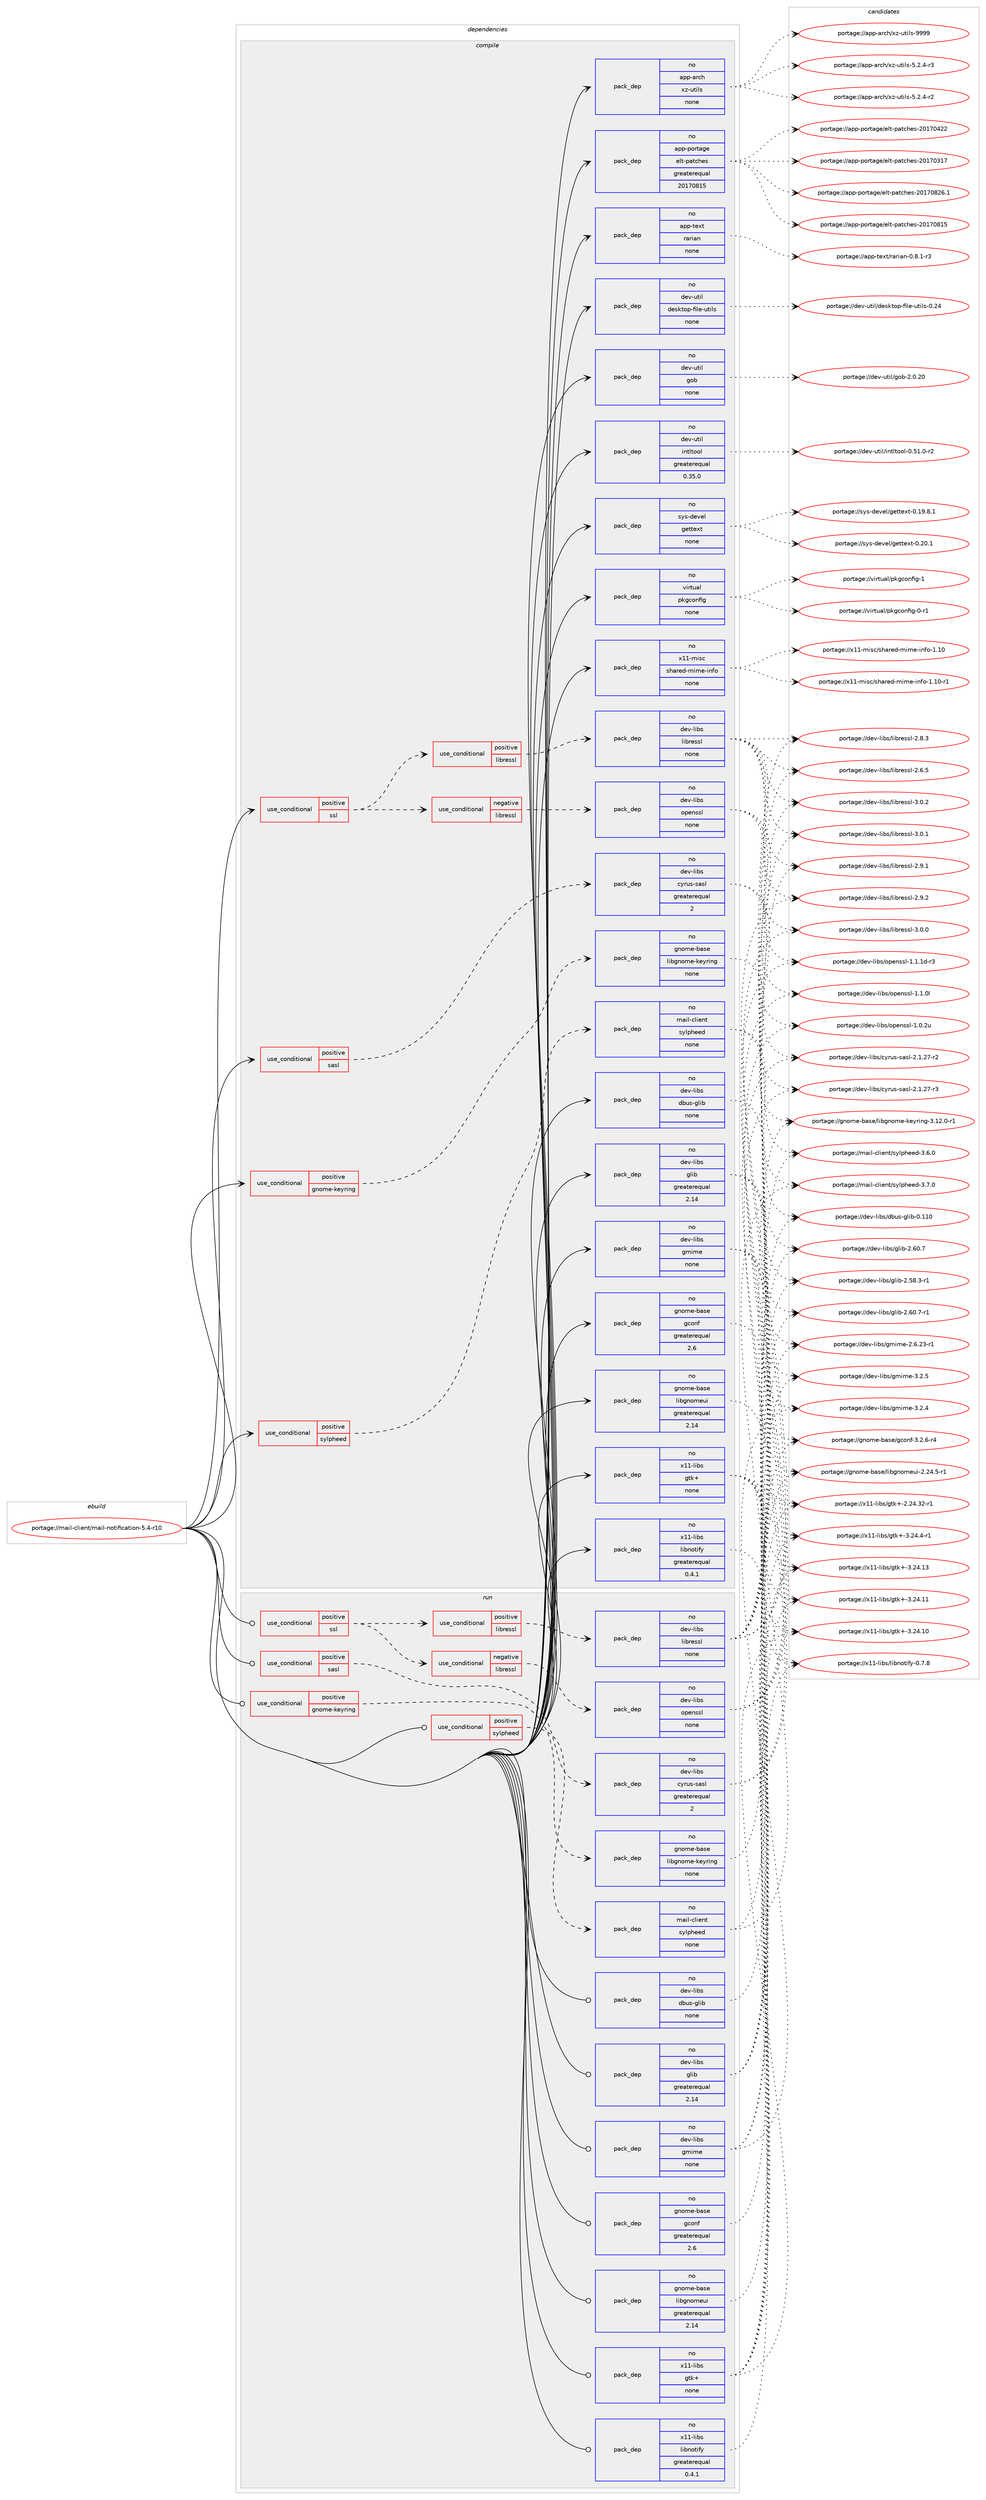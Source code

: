 digraph prolog {

# *************
# Graph options
# *************

newrank=true;
concentrate=true;
compound=true;
graph [rankdir=LR,fontname=Helvetica,fontsize=10,ranksep=1.5];#, ranksep=2.5, nodesep=0.2];
edge  [arrowhead=vee];
node  [fontname=Helvetica,fontsize=10];

# **********
# The ebuild
# **********

subgraph cluster_leftcol {
color=gray;
rank=same;
label=<<i>ebuild</i>>;
id [label="portage://mail-client/mail-notification-5.4-r10", color=red, width=4, href="../mail-client/mail-notification-5.4-r10.svg"];
}

# ****************
# The dependencies
# ****************

subgraph cluster_midcol {
color=gray;
label=<<i>dependencies</i>>;
subgraph cluster_compile {
fillcolor="#eeeeee";
style=filled;
label=<<i>compile</i>>;
subgraph cond54347 {
dependency236514 [label=<<TABLE BORDER="0" CELLBORDER="1" CELLSPACING="0" CELLPADDING="4"><TR><TD ROWSPAN="3" CELLPADDING="10">use_conditional</TD></TR><TR><TD>positive</TD></TR><TR><TD>gnome-keyring</TD></TR></TABLE>>, shape=none, color=red];
subgraph pack178488 {
dependency236515 [label=<<TABLE BORDER="0" CELLBORDER="1" CELLSPACING="0" CELLPADDING="4" WIDTH="220"><TR><TD ROWSPAN="6" CELLPADDING="30">pack_dep</TD></TR><TR><TD WIDTH="110">no</TD></TR><TR><TD>gnome-base</TD></TR><TR><TD>libgnome-keyring</TD></TR><TR><TD>none</TD></TR><TR><TD></TD></TR></TABLE>>, shape=none, color=blue];
}
dependency236514:e -> dependency236515:w [weight=20,style="dashed",arrowhead="vee"];
}
id:e -> dependency236514:w [weight=20,style="solid",arrowhead="vee"];
subgraph cond54348 {
dependency236516 [label=<<TABLE BORDER="0" CELLBORDER="1" CELLSPACING="0" CELLPADDING="4"><TR><TD ROWSPAN="3" CELLPADDING="10">use_conditional</TD></TR><TR><TD>positive</TD></TR><TR><TD>sasl</TD></TR></TABLE>>, shape=none, color=red];
subgraph pack178489 {
dependency236517 [label=<<TABLE BORDER="0" CELLBORDER="1" CELLSPACING="0" CELLPADDING="4" WIDTH="220"><TR><TD ROWSPAN="6" CELLPADDING="30">pack_dep</TD></TR><TR><TD WIDTH="110">no</TD></TR><TR><TD>dev-libs</TD></TR><TR><TD>cyrus-sasl</TD></TR><TR><TD>greaterequal</TD></TR><TR><TD>2</TD></TR></TABLE>>, shape=none, color=blue];
}
dependency236516:e -> dependency236517:w [weight=20,style="dashed",arrowhead="vee"];
}
id:e -> dependency236516:w [weight=20,style="solid",arrowhead="vee"];
subgraph cond54349 {
dependency236518 [label=<<TABLE BORDER="0" CELLBORDER="1" CELLSPACING="0" CELLPADDING="4"><TR><TD ROWSPAN="3" CELLPADDING="10">use_conditional</TD></TR><TR><TD>positive</TD></TR><TR><TD>ssl</TD></TR></TABLE>>, shape=none, color=red];
subgraph cond54350 {
dependency236519 [label=<<TABLE BORDER="0" CELLBORDER="1" CELLSPACING="0" CELLPADDING="4"><TR><TD ROWSPAN="3" CELLPADDING="10">use_conditional</TD></TR><TR><TD>negative</TD></TR><TR><TD>libressl</TD></TR></TABLE>>, shape=none, color=red];
subgraph pack178490 {
dependency236520 [label=<<TABLE BORDER="0" CELLBORDER="1" CELLSPACING="0" CELLPADDING="4" WIDTH="220"><TR><TD ROWSPAN="6" CELLPADDING="30">pack_dep</TD></TR><TR><TD WIDTH="110">no</TD></TR><TR><TD>dev-libs</TD></TR><TR><TD>openssl</TD></TR><TR><TD>none</TD></TR><TR><TD></TD></TR></TABLE>>, shape=none, color=blue];
}
dependency236519:e -> dependency236520:w [weight=20,style="dashed",arrowhead="vee"];
}
dependency236518:e -> dependency236519:w [weight=20,style="dashed",arrowhead="vee"];
subgraph cond54351 {
dependency236521 [label=<<TABLE BORDER="0" CELLBORDER="1" CELLSPACING="0" CELLPADDING="4"><TR><TD ROWSPAN="3" CELLPADDING="10">use_conditional</TD></TR><TR><TD>positive</TD></TR><TR><TD>libressl</TD></TR></TABLE>>, shape=none, color=red];
subgraph pack178491 {
dependency236522 [label=<<TABLE BORDER="0" CELLBORDER="1" CELLSPACING="0" CELLPADDING="4" WIDTH="220"><TR><TD ROWSPAN="6" CELLPADDING="30">pack_dep</TD></TR><TR><TD WIDTH="110">no</TD></TR><TR><TD>dev-libs</TD></TR><TR><TD>libressl</TD></TR><TR><TD>none</TD></TR><TR><TD></TD></TR></TABLE>>, shape=none, color=blue];
}
dependency236521:e -> dependency236522:w [weight=20,style="dashed",arrowhead="vee"];
}
dependency236518:e -> dependency236521:w [weight=20,style="dashed",arrowhead="vee"];
}
id:e -> dependency236518:w [weight=20,style="solid",arrowhead="vee"];
subgraph cond54352 {
dependency236523 [label=<<TABLE BORDER="0" CELLBORDER="1" CELLSPACING="0" CELLPADDING="4"><TR><TD ROWSPAN="3" CELLPADDING="10">use_conditional</TD></TR><TR><TD>positive</TD></TR><TR><TD>sylpheed</TD></TR></TABLE>>, shape=none, color=red];
subgraph pack178492 {
dependency236524 [label=<<TABLE BORDER="0" CELLBORDER="1" CELLSPACING="0" CELLPADDING="4" WIDTH="220"><TR><TD ROWSPAN="6" CELLPADDING="30">pack_dep</TD></TR><TR><TD WIDTH="110">no</TD></TR><TR><TD>mail-client</TD></TR><TR><TD>sylpheed</TD></TR><TR><TD>none</TD></TR><TR><TD></TD></TR></TABLE>>, shape=none, color=blue];
}
dependency236523:e -> dependency236524:w [weight=20,style="dashed",arrowhead="vee"];
}
id:e -> dependency236523:w [weight=20,style="solid",arrowhead="vee"];
subgraph pack178493 {
dependency236525 [label=<<TABLE BORDER="0" CELLBORDER="1" CELLSPACING="0" CELLPADDING="4" WIDTH="220"><TR><TD ROWSPAN="6" CELLPADDING="30">pack_dep</TD></TR><TR><TD WIDTH="110">no</TD></TR><TR><TD>app-arch</TD></TR><TR><TD>xz-utils</TD></TR><TR><TD>none</TD></TR><TR><TD></TD></TR></TABLE>>, shape=none, color=blue];
}
id:e -> dependency236525:w [weight=20,style="solid",arrowhead="vee"];
subgraph pack178494 {
dependency236526 [label=<<TABLE BORDER="0" CELLBORDER="1" CELLSPACING="0" CELLPADDING="4" WIDTH="220"><TR><TD ROWSPAN="6" CELLPADDING="30">pack_dep</TD></TR><TR><TD WIDTH="110">no</TD></TR><TR><TD>app-portage</TD></TR><TR><TD>elt-patches</TD></TR><TR><TD>greaterequal</TD></TR><TR><TD>20170815</TD></TR></TABLE>>, shape=none, color=blue];
}
id:e -> dependency236526:w [weight=20,style="solid",arrowhead="vee"];
subgraph pack178495 {
dependency236527 [label=<<TABLE BORDER="0" CELLBORDER="1" CELLSPACING="0" CELLPADDING="4" WIDTH="220"><TR><TD ROWSPAN="6" CELLPADDING="30">pack_dep</TD></TR><TR><TD WIDTH="110">no</TD></TR><TR><TD>app-text</TD></TR><TR><TD>rarian</TD></TR><TR><TD>none</TD></TR><TR><TD></TD></TR></TABLE>>, shape=none, color=blue];
}
id:e -> dependency236527:w [weight=20,style="solid",arrowhead="vee"];
subgraph pack178496 {
dependency236528 [label=<<TABLE BORDER="0" CELLBORDER="1" CELLSPACING="0" CELLPADDING="4" WIDTH="220"><TR><TD ROWSPAN="6" CELLPADDING="30">pack_dep</TD></TR><TR><TD WIDTH="110">no</TD></TR><TR><TD>dev-libs</TD></TR><TR><TD>dbus-glib</TD></TR><TR><TD>none</TD></TR><TR><TD></TD></TR></TABLE>>, shape=none, color=blue];
}
id:e -> dependency236528:w [weight=20,style="solid",arrowhead="vee"];
subgraph pack178497 {
dependency236529 [label=<<TABLE BORDER="0" CELLBORDER="1" CELLSPACING="0" CELLPADDING="4" WIDTH="220"><TR><TD ROWSPAN="6" CELLPADDING="30">pack_dep</TD></TR><TR><TD WIDTH="110">no</TD></TR><TR><TD>dev-libs</TD></TR><TR><TD>glib</TD></TR><TR><TD>greaterequal</TD></TR><TR><TD>2.14</TD></TR></TABLE>>, shape=none, color=blue];
}
id:e -> dependency236529:w [weight=20,style="solid",arrowhead="vee"];
subgraph pack178498 {
dependency236530 [label=<<TABLE BORDER="0" CELLBORDER="1" CELLSPACING="0" CELLPADDING="4" WIDTH="220"><TR><TD ROWSPAN="6" CELLPADDING="30">pack_dep</TD></TR><TR><TD WIDTH="110">no</TD></TR><TR><TD>dev-libs</TD></TR><TR><TD>gmime</TD></TR><TR><TD>none</TD></TR><TR><TD></TD></TR></TABLE>>, shape=none, color=blue];
}
id:e -> dependency236530:w [weight=20,style="solid",arrowhead="vee"];
subgraph pack178499 {
dependency236531 [label=<<TABLE BORDER="0" CELLBORDER="1" CELLSPACING="0" CELLPADDING="4" WIDTH="220"><TR><TD ROWSPAN="6" CELLPADDING="30">pack_dep</TD></TR><TR><TD WIDTH="110">no</TD></TR><TR><TD>dev-util</TD></TR><TR><TD>desktop-file-utils</TD></TR><TR><TD>none</TD></TR><TR><TD></TD></TR></TABLE>>, shape=none, color=blue];
}
id:e -> dependency236531:w [weight=20,style="solid",arrowhead="vee"];
subgraph pack178500 {
dependency236532 [label=<<TABLE BORDER="0" CELLBORDER="1" CELLSPACING="0" CELLPADDING="4" WIDTH="220"><TR><TD ROWSPAN="6" CELLPADDING="30">pack_dep</TD></TR><TR><TD WIDTH="110">no</TD></TR><TR><TD>dev-util</TD></TR><TR><TD>gob</TD></TR><TR><TD>none</TD></TR><TR><TD></TD></TR></TABLE>>, shape=none, color=blue];
}
id:e -> dependency236532:w [weight=20,style="solid",arrowhead="vee"];
subgraph pack178501 {
dependency236533 [label=<<TABLE BORDER="0" CELLBORDER="1" CELLSPACING="0" CELLPADDING="4" WIDTH="220"><TR><TD ROWSPAN="6" CELLPADDING="30">pack_dep</TD></TR><TR><TD WIDTH="110">no</TD></TR><TR><TD>dev-util</TD></TR><TR><TD>intltool</TD></TR><TR><TD>greaterequal</TD></TR><TR><TD>0.35.0</TD></TR></TABLE>>, shape=none, color=blue];
}
id:e -> dependency236533:w [weight=20,style="solid",arrowhead="vee"];
subgraph pack178502 {
dependency236534 [label=<<TABLE BORDER="0" CELLBORDER="1" CELLSPACING="0" CELLPADDING="4" WIDTH="220"><TR><TD ROWSPAN="6" CELLPADDING="30">pack_dep</TD></TR><TR><TD WIDTH="110">no</TD></TR><TR><TD>gnome-base</TD></TR><TR><TD>gconf</TD></TR><TR><TD>greaterequal</TD></TR><TR><TD>2.6</TD></TR></TABLE>>, shape=none, color=blue];
}
id:e -> dependency236534:w [weight=20,style="solid",arrowhead="vee"];
subgraph pack178503 {
dependency236535 [label=<<TABLE BORDER="0" CELLBORDER="1" CELLSPACING="0" CELLPADDING="4" WIDTH="220"><TR><TD ROWSPAN="6" CELLPADDING="30">pack_dep</TD></TR><TR><TD WIDTH="110">no</TD></TR><TR><TD>gnome-base</TD></TR><TR><TD>libgnomeui</TD></TR><TR><TD>greaterequal</TD></TR><TR><TD>2.14</TD></TR></TABLE>>, shape=none, color=blue];
}
id:e -> dependency236535:w [weight=20,style="solid",arrowhead="vee"];
subgraph pack178504 {
dependency236536 [label=<<TABLE BORDER="0" CELLBORDER="1" CELLSPACING="0" CELLPADDING="4" WIDTH="220"><TR><TD ROWSPAN="6" CELLPADDING="30">pack_dep</TD></TR><TR><TD WIDTH="110">no</TD></TR><TR><TD>sys-devel</TD></TR><TR><TD>gettext</TD></TR><TR><TD>none</TD></TR><TR><TD></TD></TR></TABLE>>, shape=none, color=blue];
}
id:e -> dependency236536:w [weight=20,style="solid",arrowhead="vee"];
subgraph pack178505 {
dependency236537 [label=<<TABLE BORDER="0" CELLBORDER="1" CELLSPACING="0" CELLPADDING="4" WIDTH="220"><TR><TD ROWSPAN="6" CELLPADDING="30">pack_dep</TD></TR><TR><TD WIDTH="110">no</TD></TR><TR><TD>virtual</TD></TR><TR><TD>pkgconfig</TD></TR><TR><TD>none</TD></TR><TR><TD></TD></TR></TABLE>>, shape=none, color=blue];
}
id:e -> dependency236537:w [weight=20,style="solid",arrowhead="vee"];
subgraph pack178506 {
dependency236538 [label=<<TABLE BORDER="0" CELLBORDER="1" CELLSPACING="0" CELLPADDING="4" WIDTH="220"><TR><TD ROWSPAN="6" CELLPADDING="30">pack_dep</TD></TR><TR><TD WIDTH="110">no</TD></TR><TR><TD>x11-libs</TD></TR><TR><TD>gtk+</TD></TR><TR><TD>none</TD></TR><TR><TD></TD></TR></TABLE>>, shape=none, color=blue];
}
id:e -> dependency236538:w [weight=20,style="solid",arrowhead="vee"];
subgraph pack178507 {
dependency236539 [label=<<TABLE BORDER="0" CELLBORDER="1" CELLSPACING="0" CELLPADDING="4" WIDTH="220"><TR><TD ROWSPAN="6" CELLPADDING="30">pack_dep</TD></TR><TR><TD WIDTH="110">no</TD></TR><TR><TD>x11-libs</TD></TR><TR><TD>libnotify</TD></TR><TR><TD>greaterequal</TD></TR><TR><TD>0.4.1</TD></TR></TABLE>>, shape=none, color=blue];
}
id:e -> dependency236539:w [weight=20,style="solid",arrowhead="vee"];
subgraph pack178508 {
dependency236540 [label=<<TABLE BORDER="0" CELLBORDER="1" CELLSPACING="0" CELLPADDING="4" WIDTH="220"><TR><TD ROWSPAN="6" CELLPADDING="30">pack_dep</TD></TR><TR><TD WIDTH="110">no</TD></TR><TR><TD>x11-misc</TD></TR><TR><TD>shared-mime-info</TD></TR><TR><TD>none</TD></TR><TR><TD></TD></TR></TABLE>>, shape=none, color=blue];
}
id:e -> dependency236540:w [weight=20,style="solid",arrowhead="vee"];
}
subgraph cluster_compileandrun {
fillcolor="#eeeeee";
style=filled;
label=<<i>compile and run</i>>;
}
subgraph cluster_run {
fillcolor="#eeeeee";
style=filled;
label=<<i>run</i>>;
subgraph cond54353 {
dependency236541 [label=<<TABLE BORDER="0" CELLBORDER="1" CELLSPACING="0" CELLPADDING="4"><TR><TD ROWSPAN="3" CELLPADDING="10">use_conditional</TD></TR><TR><TD>positive</TD></TR><TR><TD>gnome-keyring</TD></TR></TABLE>>, shape=none, color=red];
subgraph pack178509 {
dependency236542 [label=<<TABLE BORDER="0" CELLBORDER="1" CELLSPACING="0" CELLPADDING="4" WIDTH="220"><TR><TD ROWSPAN="6" CELLPADDING="30">pack_dep</TD></TR><TR><TD WIDTH="110">no</TD></TR><TR><TD>gnome-base</TD></TR><TR><TD>libgnome-keyring</TD></TR><TR><TD>none</TD></TR><TR><TD></TD></TR></TABLE>>, shape=none, color=blue];
}
dependency236541:e -> dependency236542:w [weight=20,style="dashed",arrowhead="vee"];
}
id:e -> dependency236541:w [weight=20,style="solid",arrowhead="odot"];
subgraph cond54354 {
dependency236543 [label=<<TABLE BORDER="0" CELLBORDER="1" CELLSPACING="0" CELLPADDING="4"><TR><TD ROWSPAN="3" CELLPADDING="10">use_conditional</TD></TR><TR><TD>positive</TD></TR><TR><TD>sasl</TD></TR></TABLE>>, shape=none, color=red];
subgraph pack178510 {
dependency236544 [label=<<TABLE BORDER="0" CELLBORDER="1" CELLSPACING="0" CELLPADDING="4" WIDTH="220"><TR><TD ROWSPAN="6" CELLPADDING="30">pack_dep</TD></TR><TR><TD WIDTH="110">no</TD></TR><TR><TD>dev-libs</TD></TR><TR><TD>cyrus-sasl</TD></TR><TR><TD>greaterequal</TD></TR><TR><TD>2</TD></TR></TABLE>>, shape=none, color=blue];
}
dependency236543:e -> dependency236544:w [weight=20,style="dashed",arrowhead="vee"];
}
id:e -> dependency236543:w [weight=20,style="solid",arrowhead="odot"];
subgraph cond54355 {
dependency236545 [label=<<TABLE BORDER="0" CELLBORDER="1" CELLSPACING="0" CELLPADDING="4"><TR><TD ROWSPAN="3" CELLPADDING="10">use_conditional</TD></TR><TR><TD>positive</TD></TR><TR><TD>ssl</TD></TR></TABLE>>, shape=none, color=red];
subgraph cond54356 {
dependency236546 [label=<<TABLE BORDER="0" CELLBORDER="1" CELLSPACING="0" CELLPADDING="4"><TR><TD ROWSPAN="3" CELLPADDING="10">use_conditional</TD></TR><TR><TD>negative</TD></TR><TR><TD>libressl</TD></TR></TABLE>>, shape=none, color=red];
subgraph pack178511 {
dependency236547 [label=<<TABLE BORDER="0" CELLBORDER="1" CELLSPACING="0" CELLPADDING="4" WIDTH="220"><TR><TD ROWSPAN="6" CELLPADDING="30">pack_dep</TD></TR><TR><TD WIDTH="110">no</TD></TR><TR><TD>dev-libs</TD></TR><TR><TD>openssl</TD></TR><TR><TD>none</TD></TR><TR><TD></TD></TR></TABLE>>, shape=none, color=blue];
}
dependency236546:e -> dependency236547:w [weight=20,style="dashed",arrowhead="vee"];
}
dependency236545:e -> dependency236546:w [weight=20,style="dashed",arrowhead="vee"];
subgraph cond54357 {
dependency236548 [label=<<TABLE BORDER="0" CELLBORDER="1" CELLSPACING="0" CELLPADDING="4"><TR><TD ROWSPAN="3" CELLPADDING="10">use_conditional</TD></TR><TR><TD>positive</TD></TR><TR><TD>libressl</TD></TR></TABLE>>, shape=none, color=red];
subgraph pack178512 {
dependency236549 [label=<<TABLE BORDER="0" CELLBORDER="1" CELLSPACING="0" CELLPADDING="4" WIDTH="220"><TR><TD ROWSPAN="6" CELLPADDING="30">pack_dep</TD></TR><TR><TD WIDTH="110">no</TD></TR><TR><TD>dev-libs</TD></TR><TR><TD>libressl</TD></TR><TR><TD>none</TD></TR><TR><TD></TD></TR></TABLE>>, shape=none, color=blue];
}
dependency236548:e -> dependency236549:w [weight=20,style="dashed",arrowhead="vee"];
}
dependency236545:e -> dependency236548:w [weight=20,style="dashed",arrowhead="vee"];
}
id:e -> dependency236545:w [weight=20,style="solid",arrowhead="odot"];
subgraph cond54358 {
dependency236550 [label=<<TABLE BORDER="0" CELLBORDER="1" CELLSPACING="0" CELLPADDING="4"><TR><TD ROWSPAN="3" CELLPADDING="10">use_conditional</TD></TR><TR><TD>positive</TD></TR><TR><TD>sylpheed</TD></TR></TABLE>>, shape=none, color=red];
subgraph pack178513 {
dependency236551 [label=<<TABLE BORDER="0" CELLBORDER="1" CELLSPACING="0" CELLPADDING="4" WIDTH="220"><TR><TD ROWSPAN="6" CELLPADDING="30">pack_dep</TD></TR><TR><TD WIDTH="110">no</TD></TR><TR><TD>mail-client</TD></TR><TR><TD>sylpheed</TD></TR><TR><TD>none</TD></TR><TR><TD></TD></TR></TABLE>>, shape=none, color=blue];
}
dependency236550:e -> dependency236551:w [weight=20,style="dashed",arrowhead="vee"];
}
id:e -> dependency236550:w [weight=20,style="solid",arrowhead="odot"];
subgraph pack178514 {
dependency236552 [label=<<TABLE BORDER="0" CELLBORDER="1" CELLSPACING="0" CELLPADDING="4" WIDTH="220"><TR><TD ROWSPAN="6" CELLPADDING="30">pack_dep</TD></TR><TR><TD WIDTH="110">no</TD></TR><TR><TD>dev-libs</TD></TR><TR><TD>dbus-glib</TD></TR><TR><TD>none</TD></TR><TR><TD></TD></TR></TABLE>>, shape=none, color=blue];
}
id:e -> dependency236552:w [weight=20,style="solid",arrowhead="odot"];
subgraph pack178515 {
dependency236553 [label=<<TABLE BORDER="0" CELLBORDER="1" CELLSPACING="0" CELLPADDING="4" WIDTH="220"><TR><TD ROWSPAN="6" CELLPADDING="30">pack_dep</TD></TR><TR><TD WIDTH="110">no</TD></TR><TR><TD>dev-libs</TD></TR><TR><TD>glib</TD></TR><TR><TD>greaterequal</TD></TR><TR><TD>2.14</TD></TR></TABLE>>, shape=none, color=blue];
}
id:e -> dependency236553:w [weight=20,style="solid",arrowhead="odot"];
subgraph pack178516 {
dependency236554 [label=<<TABLE BORDER="0" CELLBORDER="1" CELLSPACING="0" CELLPADDING="4" WIDTH="220"><TR><TD ROWSPAN="6" CELLPADDING="30">pack_dep</TD></TR><TR><TD WIDTH="110">no</TD></TR><TR><TD>dev-libs</TD></TR><TR><TD>gmime</TD></TR><TR><TD>none</TD></TR><TR><TD></TD></TR></TABLE>>, shape=none, color=blue];
}
id:e -> dependency236554:w [weight=20,style="solid",arrowhead="odot"];
subgraph pack178517 {
dependency236555 [label=<<TABLE BORDER="0" CELLBORDER="1" CELLSPACING="0" CELLPADDING="4" WIDTH="220"><TR><TD ROWSPAN="6" CELLPADDING="30">pack_dep</TD></TR><TR><TD WIDTH="110">no</TD></TR><TR><TD>gnome-base</TD></TR><TR><TD>gconf</TD></TR><TR><TD>greaterequal</TD></TR><TR><TD>2.6</TD></TR></TABLE>>, shape=none, color=blue];
}
id:e -> dependency236555:w [weight=20,style="solid",arrowhead="odot"];
subgraph pack178518 {
dependency236556 [label=<<TABLE BORDER="0" CELLBORDER="1" CELLSPACING="0" CELLPADDING="4" WIDTH="220"><TR><TD ROWSPAN="6" CELLPADDING="30">pack_dep</TD></TR><TR><TD WIDTH="110">no</TD></TR><TR><TD>gnome-base</TD></TR><TR><TD>libgnomeui</TD></TR><TR><TD>greaterequal</TD></TR><TR><TD>2.14</TD></TR></TABLE>>, shape=none, color=blue];
}
id:e -> dependency236556:w [weight=20,style="solid",arrowhead="odot"];
subgraph pack178519 {
dependency236557 [label=<<TABLE BORDER="0" CELLBORDER="1" CELLSPACING="0" CELLPADDING="4" WIDTH="220"><TR><TD ROWSPAN="6" CELLPADDING="30">pack_dep</TD></TR><TR><TD WIDTH="110">no</TD></TR><TR><TD>x11-libs</TD></TR><TR><TD>gtk+</TD></TR><TR><TD>none</TD></TR><TR><TD></TD></TR></TABLE>>, shape=none, color=blue];
}
id:e -> dependency236557:w [weight=20,style="solid",arrowhead="odot"];
subgraph pack178520 {
dependency236558 [label=<<TABLE BORDER="0" CELLBORDER="1" CELLSPACING="0" CELLPADDING="4" WIDTH="220"><TR><TD ROWSPAN="6" CELLPADDING="30">pack_dep</TD></TR><TR><TD WIDTH="110">no</TD></TR><TR><TD>x11-libs</TD></TR><TR><TD>libnotify</TD></TR><TR><TD>greaterequal</TD></TR><TR><TD>0.4.1</TD></TR></TABLE>>, shape=none, color=blue];
}
id:e -> dependency236558:w [weight=20,style="solid",arrowhead="odot"];
}
}

# **************
# The candidates
# **************

subgraph cluster_choices {
rank=same;
color=gray;
label=<<i>candidates</i>>;

subgraph choice178488 {
color=black;
nodesep=1;
choice103110111109101459897115101471081059810311011110910145107101121114105110103455146495046484511449 [label="portage://gnome-base/libgnome-keyring-3.12.0-r1", color=red, width=4,href="../gnome-base/libgnome-keyring-3.12.0-r1.svg"];
dependency236515:e -> choice103110111109101459897115101471081059810311011110910145107101121114105110103455146495046484511449:w [style=dotted,weight="100"];
}
subgraph choice178489 {
color=black;
nodesep=1;
choice100101118451081059811547991211141171154511597115108455046494650554511451 [label="portage://dev-libs/cyrus-sasl-2.1.27-r3", color=red, width=4,href="../dev-libs/cyrus-sasl-2.1.27-r3.svg"];
choice100101118451081059811547991211141171154511597115108455046494650554511450 [label="portage://dev-libs/cyrus-sasl-2.1.27-r2", color=red, width=4,href="../dev-libs/cyrus-sasl-2.1.27-r2.svg"];
dependency236517:e -> choice100101118451081059811547991211141171154511597115108455046494650554511451:w [style=dotted,weight="100"];
dependency236517:e -> choice100101118451081059811547991211141171154511597115108455046494650554511450:w [style=dotted,weight="100"];
}
subgraph choice178490 {
color=black;
nodesep=1;
choice1001011184510810598115471111121011101151151084549464946491004511451 [label="portage://dev-libs/openssl-1.1.1d-r3", color=red, width=4,href="../dev-libs/openssl-1.1.1d-r3.svg"];
choice100101118451081059811547111112101110115115108454946494648108 [label="portage://dev-libs/openssl-1.1.0l", color=red, width=4,href="../dev-libs/openssl-1.1.0l.svg"];
choice100101118451081059811547111112101110115115108454946484650117 [label="portage://dev-libs/openssl-1.0.2u", color=red, width=4,href="../dev-libs/openssl-1.0.2u.svg"];
dependency236520:e -> choice1001011184510810598115471111121011101151151084549464946491004511451:w [style=dotted,weight="100"];
dependency236520:e -> choice100101118451081059811547111112101110115115108454946494648108:w [style=dotted,weight="100"];
dependency236520:e -> choice100101118451081059811547111112101110115115108454946484650117:w [style=dotted,weight="100"];
}
subgraph choice178491 {
color=black;
nodesep=1;
choice10010111845108105981154710810598114101115115108455146484650 [label="portage://dev-libs/libressl-3.0.2", color=red, width=4,href="../dev-libs/libressl-3.0.2.svg"];
choice10010111845108105981154710810598114101115115108455146484649 [label="portage://dev-libs/libressl-3.0.1", color=red, width=4,href="../dev-libs/libressl-3.0.1.svg"];
choice10010111845108105981154710810598114101115115108455146484648 [label="portage://dev-libs/libressl-3.0.0", color=red, width=4,href="../dev-libs/libressl-3.0.0.svg"];
choice10010111845108105981154710810598114101115115108455046574650 [label="portage://dev-libs/libressl-2.9.2", color=red, width=4,href="../dev-libs/libressl-2.9.2.svg"];
choice10010111845108105981154710810598114101115115108455046574649 [label="portage://dev-libs/libressl-2.9.1", color=red, width=4,href="../dev-libs/libressl-2.9.1.svg"];
choice10010111845108105981154710810598114101115115108455046564651 [label="portage://dev-libs/libressl-2.8.3", color=red, width=4,href="../dev-libs/libressl-2.8.3.svg"];
choice10010111845108105981154710810598114101115115108455046544653 [label="portage://dev-libs/libressl-2.6.5", color=red, width=4,href="../dev-libs/libressl-2.6.5.svg"];
dependency236522:e -> choice10010111845108105981154710810598114101115115108455146484650:w [style=dotted,weight="100"];
dependency236522:e -> choice10010111845108105981154710810598114101115115108455146484649:w [style=dotted,weight="100"];
dependency236522:e -> choice10010111845108105981154710810598114101115115108455146484648:w [style=dotted,weight="100"];
dependency236522:e -> choice10010111845108105981154710810598114101115115108455046574650:w [style=dotted,weight="100"];
dependency236522:e -> choice10010111845108105981154710810598114101115115108455046574649:w [style=dotted,weight="100"];
dependency236522:e -> choice10010111845108105981154710810598114101115115108455046564651:w [style=dotted,weight="100"];
dependency236522:e -> choice10010111845108105981154710810598114101115115108455046544653:w [style=dotted,weight="100"];
}
subgraph choice178492 {
color=black;
nodesep=1;
choice10997105108459910810510111011647115121108112104101101100455146554648 [label="portage://mail-client/sylpheed-3.7.0", color=red, width=4,href="../mail-client/sylpheed-3.7.0.svg"];
choice10997105108459910810510111011647115121108112104101101100455146544648 [label="portage://mail-client/sylpheed-3.6.0", color=red, width=4,href="../mail-client/sylpheed-3.6.0.svg"];
dependency236524:e -> choice10997105108459910810510111011647115121108112104101101100455146554648:w [style=dotted,weight="100"];
dependency236524:e -> choice10997105108459910810510111011647115121108112104101101100455146544648:w [style=dotted,weight="100"];
}
subgraph choice178493 {
color=black;
nodesep=1;
choice9711211245971149910447120122451171161051081154557575757 [label="portage://app-arch/xz-utils-9999", color=red, width=4,href="../app-arch/xz-utils-9999.svg"];
choice9711211245971149910447120122451171161051081154553465046524511451 [label="portage://app-arch/xz-utils-5.2.4-r3", color=red, width=4,href="../app-arch/xz-utils-5.2.4-r3.svg"];
choice9711211245971149910447120122451171161051081154553465046524511450 [label="portage://app-arch/xz-utils-5.2.4-r2", color=red, width=4,href="../app-arch/xz-utils-5.2.4-r2.svg"];
dependency236525:e -> choice9711211245971149910447120122451171161051081154557575757:w [style=dotted,weight="100"];
dependency236525:e -> choice9711211245971149910447120122451171161051081154553465046524511451:w [style=dotted,weight="100"];
dependency236525:e -> choice9711211245971149910447120122451171161051081154553465046524511450:w [style=dotted,weight="100"];
}
subgraph choice178494 {
color=black;
nodesep=1;
choice971121124511211111411697103101471011081164511297116991041011154550484955485650544649 [label="portage://app-portage/elt-patches-20170826.1", color=red, width=4,href="../app-portage/elt-patches-20170826.1.svg"];
choice97112112451121111141169710310147101108116451129711699104101115455048495548564953 [label="portage://app-portage/elt-patches-20170815", color=red, width=4,href="../app-portage/elt-patches-20170815.svg"];
choice97112112451121111141169710310147101108116451129711699104101115455048495548525050 [label="portage://app-portage/elt-patches-20170422", color=red, width=4,href="../app-portage/elt-patches-20170422.svg"];
choice97112112451121111141169710310147101108116451129711699104101115455048495548514955 [label="portage://app-portage/elt-patches-20170317", color=red, width=4,href="../app-portage/elt-patches-20170317.svg"];
dependency236526:e -> choice971121124511211111411697103101471011081164511297116991041011154550484955485650544649:w [style=dotted,weight="100"];
dependency236526:e -> choice97112112451121111141169710310147101108116451129711699104101115455048495548564953:w [style=dotted,weight="100"];
dependency236526:e -> choice97112112451121111141169710310147101108116451129711699104101115455048495548525050:w [style=dotted,weight="100"];
dependency236526:e -> choice97112112451121111141169710310147101108116451129711699104101115455048495548514955:w [style=dotted,weight="100"];
}
subgraph choice178495 {
color=black;
nodesep=1;
choice97112112451161011201164711497114105971104548465646494511451 [label="portage://app-text/rarian-0.8.1-r3", color=red, width=4,href="../app-text/rarian-0.8.1-r3.svg"];
dependency236527:e -> choice97112112451161011201164711497114105971104548465646494511451:w [style=dotted,weight="100"];
}
subgraph choice178496 {
color=black;
nodesep=1;
choice100101118451081059811547100981171154510310810598454846494948 [label="portage://dev-libs/dbus-glib-0.110", color=red, width=4,href="../dev-libs/dbus-glib-0.110.svg"];
dependency236528:e -> choice100101118451081059811547100981171154510310810598454846494948:w [style=dotted,weight="100"];
}
subgraph choice178497 {
color=black;
nodesep=1;
choice10010111845108105981154710310810598455046544846554511449 [label="portage://dev-libs/glib-2.60.7-r1", color=red, width=4,href="../dev-libs/glib-2.60.7-r1.svg"];
choice1001011184510810598115471031081059845504654484655 [label="portage://dev-libs/glib-2.60.7", color=red, width=4,href="../dev-libs/glib-2.60.7.svg"];
choice10010111845108105981154710310810598455046535646514511449 [label="portage://dev-libs/glib-2.58.3-r1", color=red, width=4,href="../dev-libs/glib-2.58.3-r1.svg"];
dependency236529:e -> choice10010111845108105981154710310810598455046544846554511449:w [style=dotted,weight="100"];
dependency236529:e -> choice1001011184510810598115471031081059845504654484655:w [style=dotted,weight="100"];
dependency236529:e -> choice10010111845108105981154710310810598455046535646514511449:w [style=dotted,weight="100"];
}
subgraph choice178498 {
color=black;
nodesep=1;
choice100101118451081059811547103109105109101455146504653 [label="portage://dev-libs/gmime-3.2.5", color=red, width=4,href="../dev-libs/gmime-3.2.5.svg"];
choice100101118451081059811547103109105109101455146504652 [label="portage://dev-libs/gmime-3.2.4", color=red, width=4,href="../dev-libs/gmime-3.2.4.svg"];
choice100101118451081059811547103109105109101455046544650514511449 [label="portage://dev-libs/gmime-2.6.23-r1", color=red, width=4,href="../dev-libs/gmime-2.6.23-r1.svg"];
dependency236530:e -> choice100101118451081059811547103109105109101455146504653:w [style=dotted,weight="100"];
dependency236530:e -> choice100101118451081059811547103109105109101455146504652:w [style=dotted,weight="100"];
dependency236530:e -> choice100101118451081059811547103109105109101455046544650514511449:w [style=dotted,weight="100"];
}
subgraph choice178499 {
color=black;
nodesep=1;
choice100101118451171161051084710010111510711611111245102105108101451171161051081154548465052 [label="portage://dev-util/desktop-file-utils-0.24", color=red, width=4,href="../dev-util/desktop-file-utils-0.24.svg"];
dependency236531:e -> choice100101118451171161051084710010111510711611111245102105108101451171161051081154548465052:w [style=dotted,weight="100"];
}
subgraph choice178500 {
color=black;
nodesep=1;
choice10010111845117116105108471031119845504648465048 [label="portage://dev-util/gob-2.0.20", color=red, width=4,href="../dev-util/gob-2.0.20.svg"];
dependency236532:e -> choice10010111845117116105108471031119845504648465048:w [style=dotted,weight="100"];
}
subgraph choice178501 {
color=black;
nodesep=1;
choice1001011184511711610510847105110116108116111111108454846534946484511450 [label="portage://dev-util/intltool-0.51.0-r2", color=red, width=4,href="../dev-util/intltool-0.51.0-r2.svg"];
dependency236533:e -> choice1001011184511711610510847105110116108116111111108454846534946484511450:w [style=dotted,weight="100"];
}
subgraph choice178502 {
color=black;
nodesep=1;
choice10311011110910145989711510147103991111101024551465046544511452 [label="portage://gnome-base/gconf-3.2.6-r4", color=red, width=4,href="../gnome-base/gconf-3.2.6-r4.svg"];
dependency236534:e -> choice10311011110910145989711510147103991111101024551465046544511452:w [style=dotted,weight="100"];
}
subgraph choice178503 {
color=black;
nodesep=1;
choice1031101111091014598971151014710810598103110111109101117105455046505246534511449 [label="portage://gnome-base/libgnomeui-2.24.5-r1", color=red, width=4,href="../gnome-base/libgnomeui-2.24.5-r1.svg"];
dependency236535:e -> choice1031101111091014598971151014710810598103110111109101117105455046505246534511449:w [style=dotted,weight="100"];
}
subgraph choice178504 {
color=black;
nodesep=1;
choice115121115451001011181011084710310111611610112011645484650484649 [label="portage://sys-devel/gettext-0.20.1", color=red, width=4,href="../sys-devel/gettext-0.20.1.svg"];
choice1151211154510010111810110847103101116116101120116454846495746564649 [label="portage://sys-devel/gettext-0.19.8.1", color=red, width=4,href="../sys-devel/gettext-0.19.8.1.svg"];
dependency236536:e -> choice115121115451001011181011084710310111611610112011645484650484649:w [style=dotted,weight="100"];
dependency236536:e -> choice1151211154510010111810110847103101116116101120116454846495746564649:w [style=dotted,weight="100"];
}
subgraph choice178505 {
color=black;
nodesep=1;
choice1181051141161179710847112107103991111101021051034549 [label="portage://virtual/pkgconfig-1", color=red, width=4,href="../virtual/pkgconfig-1.svg"];
choice11810511411611797108471121071039911111010210510345484511449 [label="portage://virtual/pkgconfig-0-r1", color=red, width=4,href="../virtual/pkgconfig-0-r1.svg"];
dependency236537:e -> choice1181051141161179710847112107103991111101021051034549:w [style=dotted,weight="100"];
dependency236537:e -> choice11810511411611797108471121071039911111010210510345484511449:w [style=dotted,weight="100"];
}
subgraph choice178506 {
color=black;
nodesep=1;
choice120494945108105981154710311610743455146505246524511449 [label="portage://x11-libs/gtk+-3.24.4-r1", color=red, width=4,href="../x11-libs/gtk+-3.24.4-r1.svg"];
choice1204949451081059811547103116107434551465052464951 [label="portage://x11-libs/gtk+-3.24.13", color=red, width=4,href="../x11-libs/gtk+-3.24.13.svg"];
choice1204949451081059811547103116107434551465052464949 [label="portage://x11-libs/gtk+-3.24.11", color=red, width=4,href="../x11-libs/gtk+-3.24.11.svg"];
choice1204949451081059811547103116107434551465052464948 [label="portage://x11-libs/gtk+-3.24.10", color=red, width=4,href="../x11-libs/gtk+-3.24.10.svg"];
choice12049494510810598115471031161074345504650524651504511449 [label="portage://x11-libs/gtk+-2.24.32-r1", color=red, width=4,href="../x11-libs/gtk+-2.24.32-r1.svg"];
dependency236538:e -> choice120494945108105981154710311610743455146505246524511449:w [style=dotted,weight="100"];
dependency236538:e -> choice1204949451081059811547103116107434551465052464951:w [style=dotted,weight="100"];
dependency236538:e -> choice1204949451081059811547103116107434551465052464949:w [style=dotted,weight="100"];
dependency236538:e -> choice1204949451081059811547103116107434551465052464948:w [style=dotted,weight="100"];
dependency236538:e -> choice12049494510810598115471031161074345504650524651504511449:w [style=dotted,weight="100"];
}
subgraph choice178507 {
color=black;
nodesep=1;
choice120494945108105981154710810598110111116105102121454846554656 [label="portage://x11-libs/libnotify-0.7.8", color=red, width=4,href="../x11-libs/libnotify-0.7.8.svg"];
dependency236539:e -> choice120494945108105981154710810598110111116105102121454846554656:w [style=dotted,weight="100"];
}
subgraph choice178508 {
color=black;
nodesep=1;
choice120494945109105115994711510497114101100451091051091014510511010211145494649484511449 [label="portage://x11-misc/shared-mime-info-1.10-r1", color=red, width=4,href="../x11-misc/shared-mime-info-1.10-r1.svg"];
choice12049494510910511599471151049711410110045109105109101451051101021114549464948 [label="portage://x11-misc/shared-mime-info-1.10", color=red, width=4,href="../x11-misc/shared-mime-info-1.10.svg"];
dependency236540:e -> choice120494945109105115994711510497114101100451091051091014510511010211145494649484511449:w [style=dotted,weight="100"];
dependency236540:e -> choice12049494510910511599471151049711410110045109105109101451051101021114549464948:w [style=dotted,weight="100"];
}
subgraph choice178509 {
color=black;
nodesep=1;
choice103110111109101459897115101471081059810311011110910145107101121114105110103455146495046484511449 [label="portage://gnome-base/libgnome-keyring-3.12.0-r1", color=red, width=4,href="../gnome-base/libgnome-keyring-3.12.0-r1.svg"];
dependency236542:e -> choice103110111109101459897115101471081059810311011110910145107101121114105110103455146495046484511449:w [style=dotted,weight="100"];
}
subgraph choice178510 {
color=black;
nodesep=1;
choice100101118451081059811547991211141171154511597115108455046494650554511451 [label="portage://dev-libs/cyrus-sasl-2.1.27-r3", color=red, width=4,href="../dev-libs/cyrus-sasl-2.1.27-r3.svg"];
choice100101118451081059811547991211141171154511597115108455046494650554511450 [label="portage://dev-libs/cyrus-sasl-2.1.27-r2", color=red, width=4,href="../dev-libs/cyrus-sasl-2.1.27-r2.svg"];
dependency236544:e -> choice100101118451081059811547991211141171154511597115108455046494650554511451:w [style=dotted,weight="100"];
dependency236544:e -> choice100101118451081059811547991211141171154511597115108455046494650554511450:w [style=dotted,weight="100"];
}
subgraph choice178511 {
color=black;
nodesep=1;
choice1001011184510810598115471111121011101151151084549464946491004511451 [label="portage://dev-libs/openssl-1.1.1d-r3", color=red, width=4,href="../dev-libs/openssl-1.1.1d-r3.svg"];
choice100101118451081059811547111112101110115115108454946494648108 [label="portage://dev-libs/openssl-1.1.0l", color=red, width=4,href="../dev-libs/openssl-1.1.0l.svg"];
choice100101118451081059811547111112101110115115108454946484650117 [label="portage://dev-libs/openssl-1.0.2u", color=red, width=4,href="../dev-libs/openssl-1.0.2u.svg"];
dependency236547:e -> choice1001011184510810598115471111121011101151151084549464946491004511451:w [style=dotted,weight="100"];
dependency236547:e -> choice100101118451081059811547111112101110115115108454946494648108:w [style=dotted,weight="100"];
dependency236547:e -> choice100101118451081059811547111112101110115115108454946484650117:w [style=dotted,weight="100"];
}
subgraph choice178512 {
color=black;
nodesep=1;
choice10010111845108105981154710810598114101115115108455146484650 [label="portage://dev-libs/libressl-3.0.2", color=red, width=4,href="../dev-libs/libressl-3.0.2.svg"];
choice10010111845108105981154710810598114101115115108455146484649 [label="portage://dev-libs/libressl-3.0.1", color=red, width=4,href="../dev-libs/libressl-3.0.1.svg"];
choice10010111845108105981154710810598114101115115108455146484648 [label="portage://dev-libs/libressl-3.0.0", color=red, width=4,href="../dev-libs/libressl-3.0.0.svg"];
choice10010111845108105981154710810598114101115115108455046574650 [label="portage://dev-libs/libressl-2.9.2", color=red, width=4,href="../dev-libs/libressl-2.9.2.svg"];
choice10010111845108105981154710810598114101115115108455046574649 [label="portage://dev-libs/libressl-2.9.1", color=red, width=4,href="../dev-libs/libressl-2.9.1.svg"];
choice10010111845108105981154710810598114101115115108455046564651 [label="portage://dev-libs/libressl-2.8.3", color=red, width=4,href="../dev-libs/libressl-2.8.3.svg"];
choice10010111845108105981154710810598114101115115108455046544653 [label="portage://dev-libs/libressl-2.6.5", color=red, width=4,href="../dev-libs/libressl-2.6.5.svg"];
dependency236549:e -> choice10010111845108105981154710810598114101115115108455146484650:w [style=dotted,weight="100"];
dependency236549:e -> choice10010111845108105981154710810598114101115115108455146484649:w [style=dotted,weight="100"];
dependency236549:e -> choice10010111845108105981154710810598114101115115108455146484648:w [style=dotted,weight="100"];
dependency236549:e -> choice10010111845108105981154710810598114101115115108455046574650:w [style=dotted,weight="100"];
dependency236549:e -> choice10010111845108105981154710810598114101115115108455046574649:w [style=dotted,weight="100"];
dependency236549:e -> choice10010111845108105981154710810598114101115115108455046564651:w [style=dotted,weight="100"];
dependency236549:e -> choice10010111845108105981154710810598114101115115108455046544653:w [style=dotted,weight="100"];
}
subgraph choice178513 {
color=black;
nodesep=1;
choice10997105108459910810510111011647115121108112104101101100455146554648 [label="portage://mail-client/sylpheed-3.7.0", color=red, width=4,href="../mail-client/sylpheed-3.7.0.svg"];
choice10997105108459910810510111011647115121108112104101101100455146544648 [label="portage://mail-client/sylpheed-3.6.0", color=red, width=4,href="../mail-client/sylpheed-3.6.0.svg"];
dependency236551:e -> choice10997105108459910810510111011647115121108112104101101100455146554648:w [style=dotted,weight="100"];
dependency236551:e -> choice10997105108459910810510111011647115121108112104101101100455146544648:w [style=dotted,weight="100"];
}
subgraph choice178514 {
color=black;
nodesep=1;
choice100101118451081059811547100981171154510310810598454846494948 [label="portage://dev-libs/dbus-glib-0.110", color=red, width=4,href="../dev-libs/dbus-glib-0.110.svg"];
dependency236552:e -> choice100101118451081059811547100981171154510310810598454846494948:w [style=dotted,weight="100"];
}
subgraph choice178515 {
color=black;
nodesep=1;
choice10010111845108105981154710310810598455046544846554511449 [label="portage://dev-libs/glib-2.60.7-r1", color=red, width=4,href="../dev-libs/glib-2.60.7-r1.svg"];
choice1001011184510810598115471031081059845504654484655 [label="portage://dev-libs/glib-2.60.7", color=red, width=4,href="../dev-libs/glib-2.60.7.svg"];
choice10010111845108105981154710310810598455046535646514511449 [label="portage://dev-libs/glib-2.58.3-r1", color=red, width=4,href="../dev-libs/glib-2.58.3-r1.svg"];
dependency236553:e -> choice10010111845108105981154710310810598455046544846554511449:w [style=dotted,weight="100"];
dependency236553:e -> choice1001011184510810598115471031081059845504654484655:w [style=dotted,weight="100"];
dependency236553:e -> choice10010111845108105981154710310810598455046535646514511449:w [style=dotted,weight="100"];
}
subgraph choice178516 {
color=black;
nodesep=1;
choice100101118451081059811547103109105109101455146504653 [label="portage://dev-libs/gmime-3.2.5", color=red, width=4,href="../dev-libs/gmime-3.2.5.svg"];
choice100101118451081059811547103109105109101455146504652 [label="portage://dev-libs/gmime-3.2.4", color=red, width=4,href="../dev-libs/gmime-3.2.4.svg"];
choice100101118451081059811547103109105109101455046544650514511449 [label="portage://dev-libs/gmime-2.6.23-r1", color=red, width=4,href="../dev-libs/gmime-2.6.23-r1.svg"];
dependency236554:e -> choice100101118451081059811547103109105109101455146504653:w [style=dotted,weight="100"];
dependency236554:e -> choice100101118451081059811547103109105109101455146504652:w [style=dotted,weight="100"];
dependency236554:e -> choice100101118451081059811547103109105109101455046544650514511449:w [style=dotted,weight="100"];
}
subgraph choice178517 {
color=black;
nodesep=1;
choice10311011110910145989711510147103991111101024551465046544511452 [label="portage://gnome-base/gconf-3.2.6-r4", color=red, width=4,href="../gnome-base/gconf-3.2.6-r4.svg"];
dependency236555:e -> choice10311011110910145989711510147103991111101024551465046544511452:w [style=dotted,weight="100"];
}
subgraph choice178518 {
color=black;
nodesep=1;
choice1031101111091014598971151014710810598103110111109101117105455046505246534511449 [label="portage://gnome-base/libgnomeui-2.24.5-r1", color=red, width=4,href="../gnome-base/libgnomeui-2.24.5-r1.svg"];
dependency236556:e -> choice1031101111091014598971151014710810598103110111109101117105455046505246534511449:w [style=dotted,weight="100"];
}
subgraph choice178519 {
color=black;
nodesep=1;
choice120494945108105981154710311610743455146505246524511449 [label="portage://x11-libs/gtk+-3.24.4-r1", color=red, width=4,href="../x11-libs/gtk+-3.24.4-r1.svg"];
choice1204949451081059811547103116107434551465052464951 [label="portage://x11-libs/gtk+-3.24.13", color=red, width=4,href="../x11-libs/gtk+-3.24.13.svg"];
choice1204949451081059811547103116107434551465052464949 [label="portage://x11-libs/gtk+-3.24.11", color=red, width=4,href="../x11-libs/gtk+-3.24.11.svg"];
choice1204949451081059811547103116107434551465052464948 [label="portage://x11-libs/gtk+-3.24.10", color=red, width=4,href="../x11-libs/gtk+-3.24.10.svg"];
choice12049494510810598115471031161074345504650524651504511449 [label="portage://x11-libs/gtk+-2.24.32-r1", color=red, width=4,href="../x11-libs/gtk+-2.24.32-r1.svg"];
dependency236557:e -> choice120494945108105981154710311610743455146505246524511449:w [style=dotted,weight="100"];
dependency236557:e -> choice1204949451081059811547103116107434551465052464951:w [style=dotted,weight="100"];
dependency236557:e -> choice1204949451081059811547103116107434551465052464949:w [style=dotted,weight="100"];
dependency236557:e -> choice1204949451081059811547103116107434551465052464948:w [style=dotted,weight="100"];
dependency236557:e -> choice12049494510810598115471031161074345504650524651504511449:w [style=dotted,weight="100"];
}
subgraph choice178520 {
color=black;
nodesep=1;
choice120494945108105981154710810598110111116105102121454846554656 [label="portage://x11-libs/libnotify-0.7.8", color=red, width=4,href="../x11-libs/libnotify-0.7.8.svg"];
dependency236558:e -> choice120494945108105981154710810598110111116105102121454846554656:w [style=dotted,weight="100"];
}
}

}
